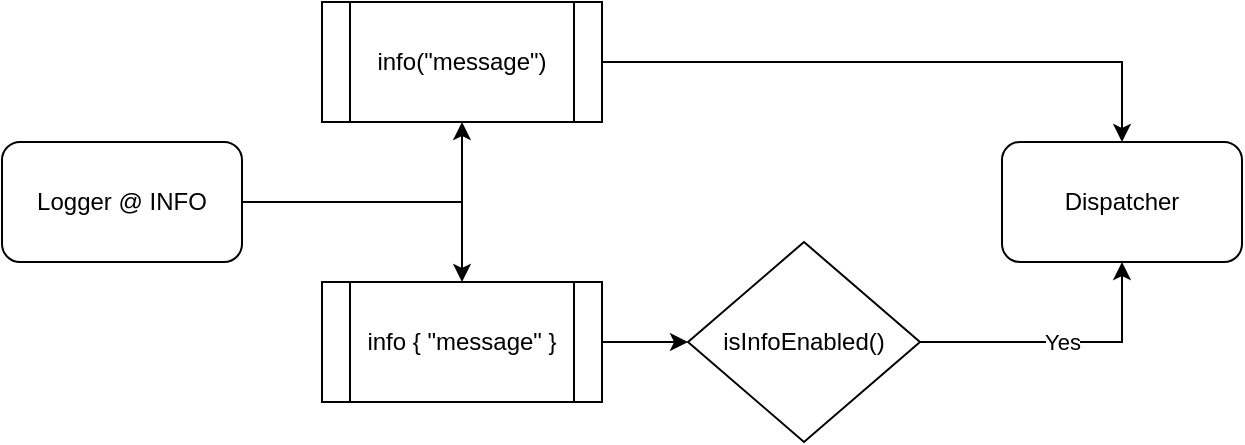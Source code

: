 <mxfile version="14.7.4" type="embed"><diagram id="XK3sjVT5d-Bfbds4p5KX" name="Page-1"><mxGraphModel dx="895" dy="760" grid="1" gridSize="10" guides="1" tooltips="1" connect="1" arrows="1" fold="1" page="1" pageScale="1" pageWidth="827" pageHeight="1169" math="0" shadow="0"><root><mxCell id="0"/><mxCell id="1" parent="0"/><mxCell id="MWndkHljGofVuchwJMTL-4" style="edgeStyle=orthogonalEdgeStyle;rounded=0;orthogonalLoop=1;jettySize=auto;html=1;" parent="1" source="U9Y92B9fXka0Vq4R8FHK-1" target="MWndkHljGofVuchwJMTL-1" edge="1"><mxGeometry relative="1" as="geometry"/></mxCell><mxCell id="MWndkHljGofVuchwJMTL-6" style="edgeStyle=orthogonalEdgeStyle;rounded=0;orthogonalLoop=1;jettySize=auto;html=1;" parent="1" source="U9Y92B9fXka0Vq4R8FHK-1" target="MWndkHljGofVuchwJMTL-2" edge="1"><mxGeometry relative="1" as="geometry"/></mxCell><mxCell id="U9Y92B9fXka0Vq4R8FHK-1" value="Logger @ INFO" style="rounded=1;whiteSpace=wrap;html=1;" parent="1" vertex="1"><mxGeometry x="40" y="90" width="120" height="60" as="geometry"/></mxCell><mxCell id="MWndkHljGofVuchwJMTL-8" style="edgeStyle=orthogonalEdgeStyle;rounded=0;orthogonalLoop=1;jettySize=auto;html=1;" parent="1" source="MWndkHljGofVuchwJMTL-1" target="MWndkHljGofVuchwJMTL-3" edge="1"><mxGeometry relative="1" as="geometry"/></mxCell><mxCell id="MWndkHljGofVuchwJMTL-1" value="info(&quot;message&quot;)" style="shape=process;whiteSpace=wrap;html=1;backgroundOutline=1;" parent="1" vertex="1"><mxGeometry x="200" y="20" width="140" height="60" as="geometry"/></mxCell><mxCell id="MWndkHljGofVuchwJMTL-10" style="edgeStyle=orthogonalEdgeStyle;rounded=0;orthogonalLoop=1;jettySize=auto;html=1;" parent="1" source="MWndkHljGofVuchwJMTL-2" target="MWndkHljGofVuchwJMTL-9" edge="1"><mxGeometry relative="1" as="geometry"/></mxCell><mxCell id="MWndkHljGofVuchwJMTL-2" value="info { &quot;message&quot; }" style="shape=process;whiteSpace=wrap;html=1;backgroundOutline=1;" parent="1" vertex="1"><mxGeometry x="200" y="160" width="140" height="60" as="geometry"/></mxCell><mxCell id="MWndkHljGofVuchwJMTL-3" value="Dispatcher" style="rounded=1;whiteSpace=wrap;html=1;" parent="1" vertex="1"><mxGeometry x="540" y="90" width="120" height="60" as="geometry"/></mxCell><mxCell id="MWndkHljGofVuchwJMTL-12" value="Yes" style="edgeStyle=orthogonalEdgeStyle;rounded=0;orthogonalLoop=1;jettySize=auto;html=1;entryX=0.5;entryY=1;entryDx=0;entryDy=0;" parent="1" source="MWndkHljGofVuchwJMTL-9" target="MWndkHljGofVuchwJMTL-3" edge="1"><mxGeometry relative="1" as="geometry"/></mxCell><mxCell id="MWndkHljGofVuchwJMTL-9" value="isInfoEnabled()" style="rhombus;whiteSpace=wrap;html=1;" parent="1" vertex="1"><mxGeometry x="383" y="140" width="116" height="100" as="geometry"/></mxCell></root></mxGraphModel></diagram></mxfile>